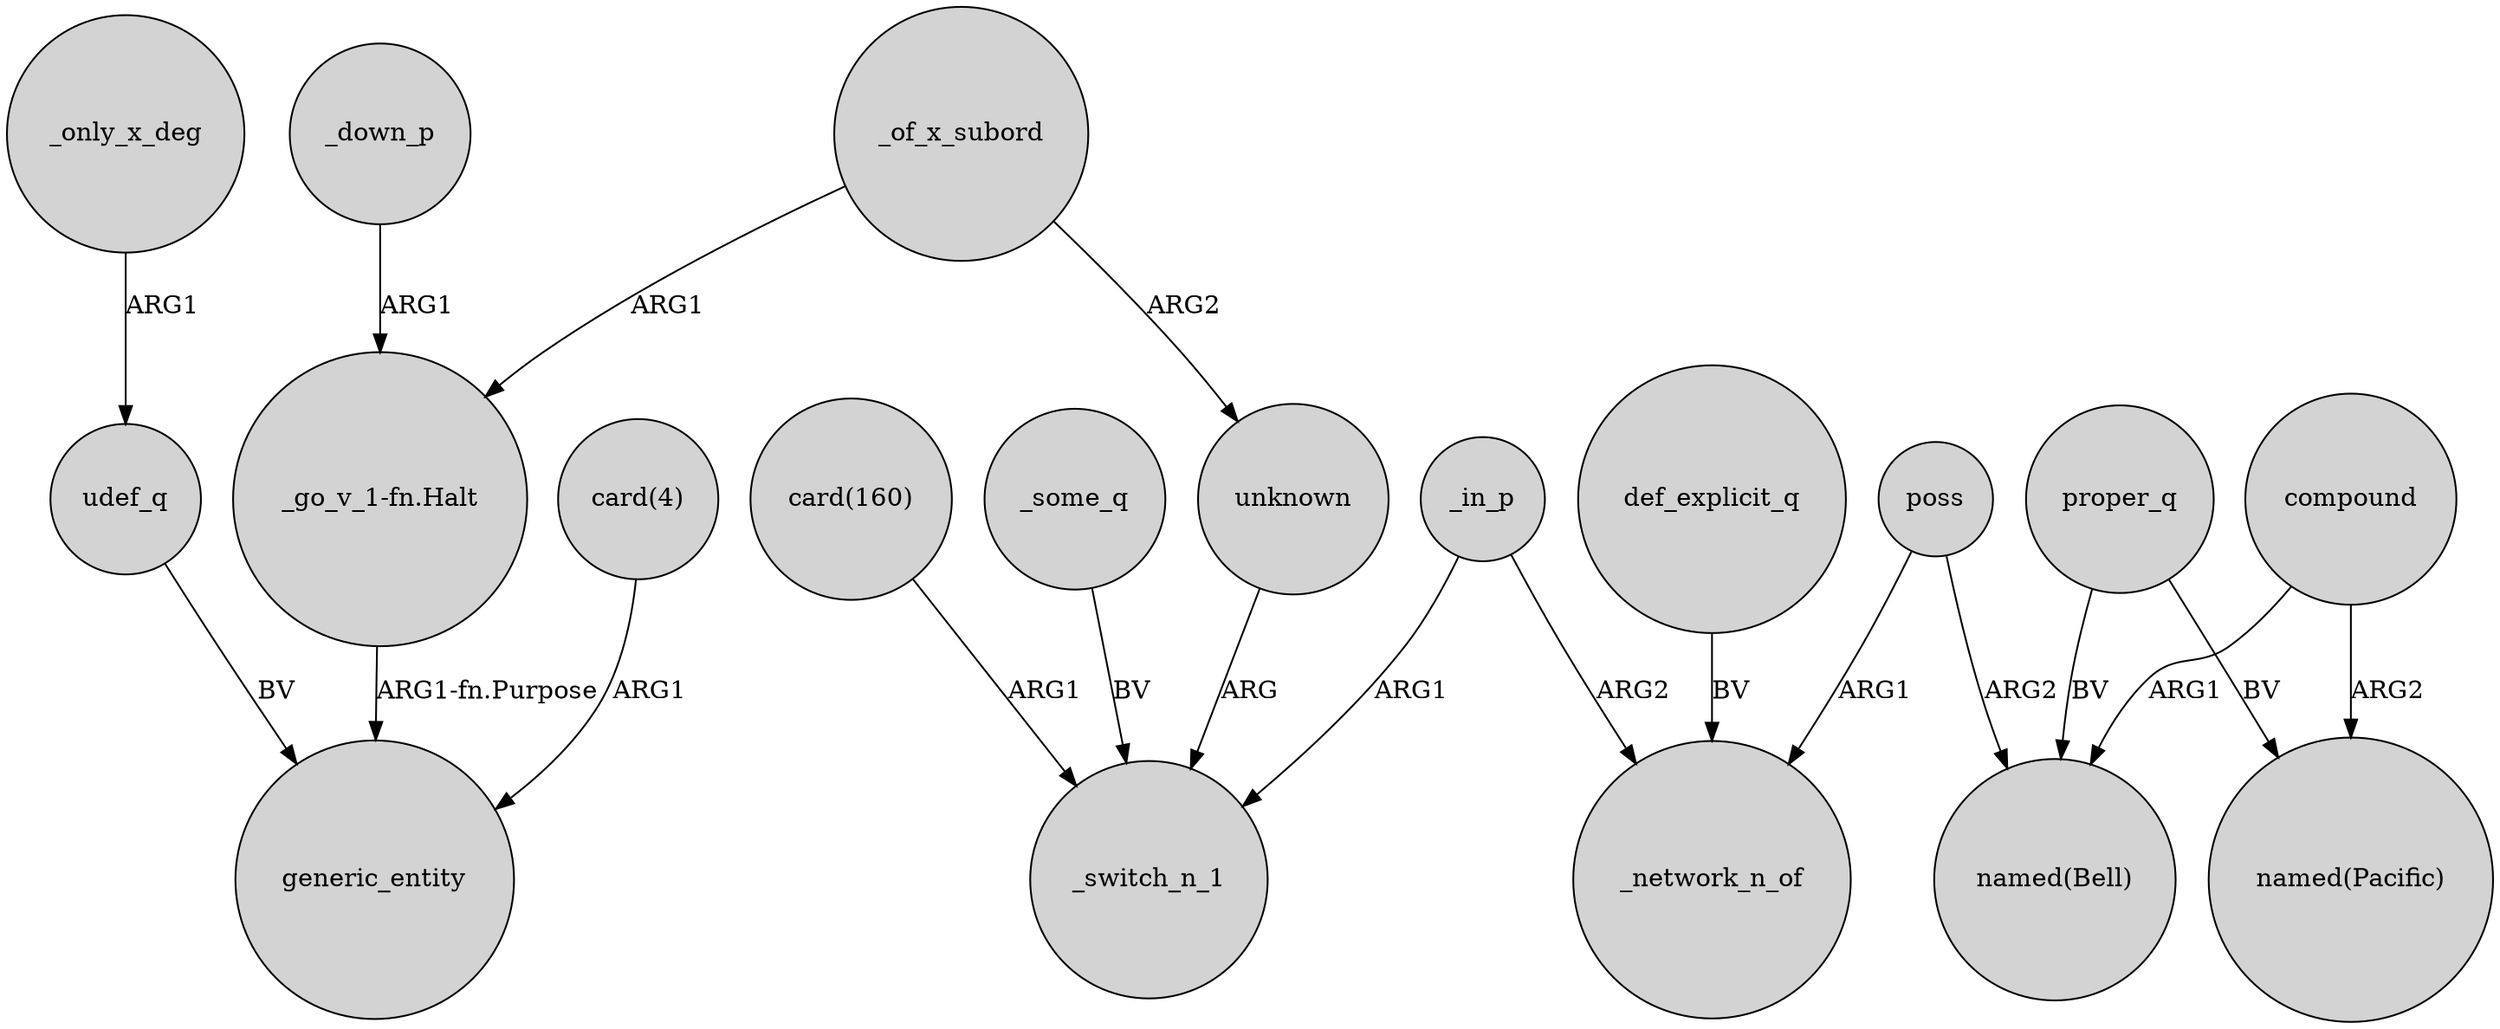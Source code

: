 digraph {
	node [shape=circle style=filled]
	_down_p -> "_go_v_1-fn.Halt" [label=ARG1]
	compound -> "named(Bell)" [label=ARG1]
	_of_x_subord -> unknown [label=ARG2]
	unknown -> _switch_n_1 [label=ARG]
	poss -> _network_n_of [label=ARG1]
	udef_q -> generic_entity [label=BV]
	_in_p -> _switch_n_1 [label=ARG1]
	"_go_v_1-fn.Halt" -> generic_entity [label="ARG1-fn.Purpose"]
	"card(160)" -> _switch_n_1 [label=ARG1]
	_of_x_subord -> "_go_v_1-fn.Halt" [label=ARG1]
	_some_q -> _switch_n_1 [label=BV]
	poss -> "named(Bell)" [label=ARG2]
	_in_p -> _network_n_of [label=ARG2]
	proper_q -> "named(Bell)" [label=BV]
	proper_q -> "named(Pacific)" [label=BV]
	_only_x_deg -> udef_q [label=ARG1]
	"card(4)" -> generic_entity [label=ARG1]
	compound -> "named(Pacific)" [label=ARG2]
	def_explicit_q -> _network_n_of [label=BV]
}
